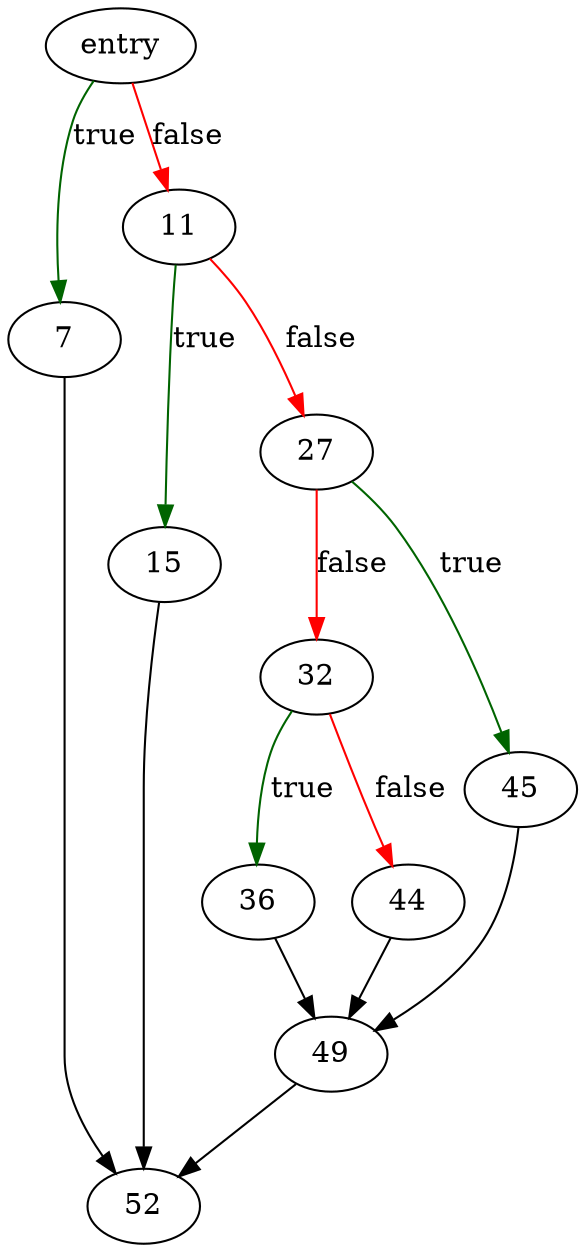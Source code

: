 digraph "physmem_available" {
	// Node definitions.
	0 [label=entry];
	7;
	11;
	15;
	27;
	32;
	36;
	44;
	45;
	49;
	52;

	// Edge definitions.
	0 -> 7 [
		color=darkgreen
		label=true
	];
	0 -> 11 [
		color=red
		label=false
	];
	7 -> 52;
	11 -> 15 [
		color=darkgreen
		label=true
	];
	11 -> 27 [
		color=red
		label=false
	];
	15 -> 52;
	27 -> 32 [
		color=red
		label=false
	];
	27 -> 45 [
		color=darkgreen
		label=true
	];
	32 -> 36 [
		color=darkgreen
		label=true
	];
	32 -> 44 [
		color=red
		label=false
	];
	36 -> 49;
	44 -> 49;
	45 -> 49;
	49 -> 52;
}